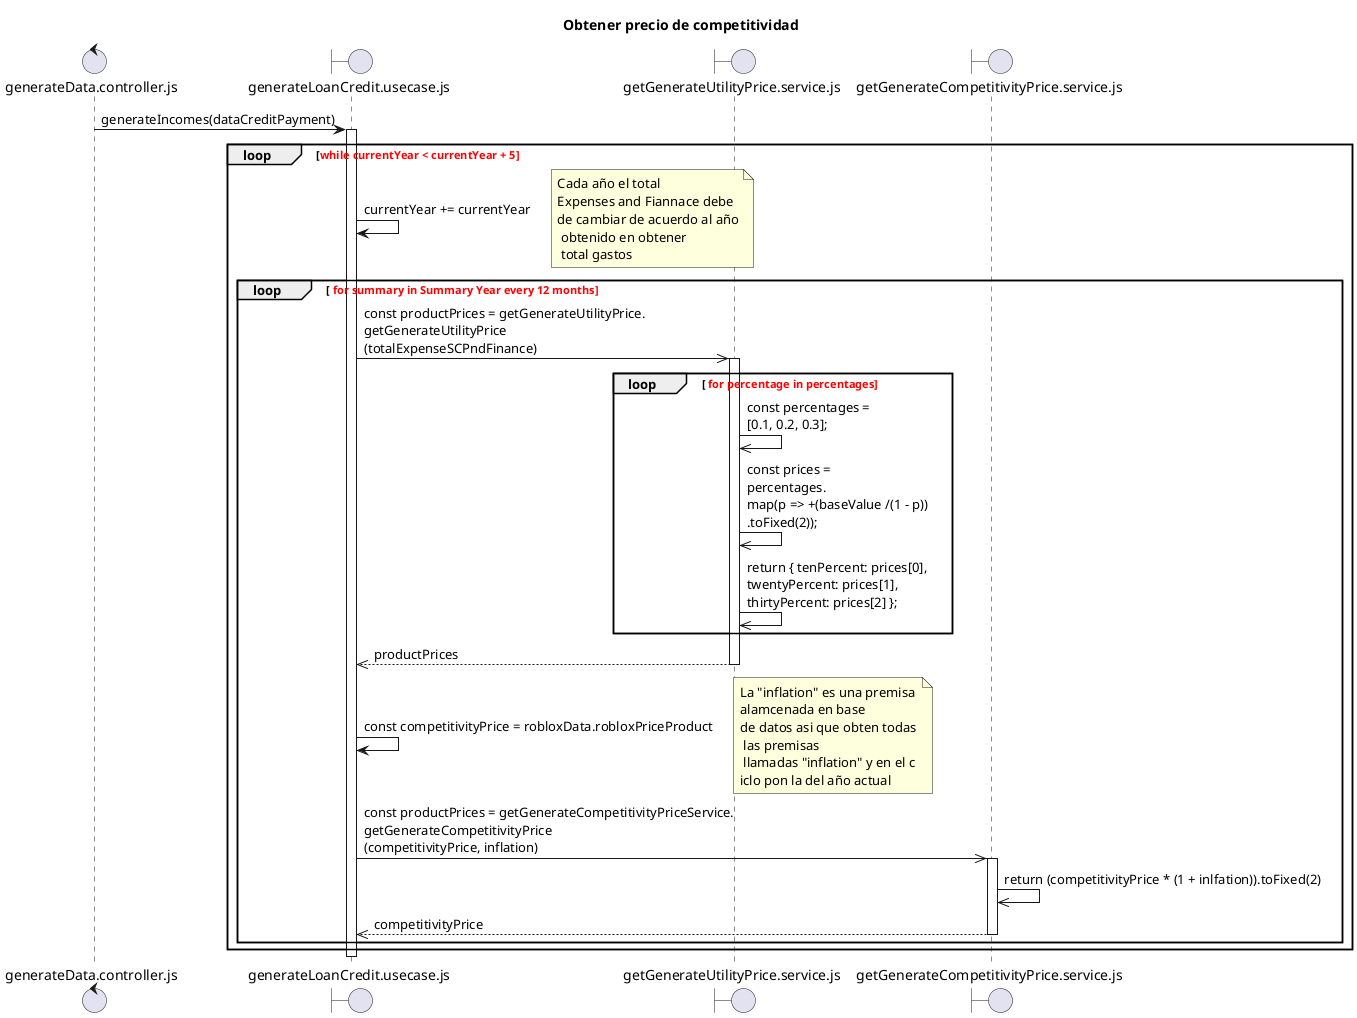 @startuml ObtenerPrecioCompetitividad.plantuml
title "Obtener precio de competitividad"

control "generateData.controller.js" as C
boundary "generateLoanCredit.usecase.js" as UC
boundary "getGenerateUtilityPrice.service.js" as SGUP
boundary "getGenerateCompetitivityPrice.service.js" as SCP


C -> UC: generateIncomes(dataCreditPayment)
activate UC
loop <font color=red>while currentYear < currentYear + 5 
   UC ->UC: currentYear += currentYear
   loop <font color=red> for summary in Summary Year every 12 months
    note right: Cada año el total \nExpenses and Fiannace debe \nde cambiar de acuerdo al año\n obtenido en obtener\n total gastos
       UC ->> SGUP: const productPrices = getGenerateUtilityPrice.\ngetGenerateUtilityPrice\n(totalExpenseSCPndFinance)
        activate SGUP
        loop <font color=red> for percentage in percentages
            SGUP ->> SGUP: const percentages = \n[0.1, 0.2, 0.3];
            SGUP ->> SGUP: const prices = \npercentages.\nmap(p => +(baseValue /(1 - p))\n.toFixed(2));
            SGUP ->> SGUP: return { tenPercent: prices[0], \ntwentyPercent: prices[1], \nthirtyPercent: prices[2] };

        end
        SGUP -->> UC: productPrices
        deactivate SGUP
        UC -> UC: const competitivityPrice = robloxData.robloxPriceProduct
        note right: La "inflation" es una premisa \nalamcenada en base \nde datos asi que obten todas\n las premisas\n llamadas "inflation" y en el c\niclo pon la del año actual
        UC ->> SCP: const productPrices = getGenerateCompetitivityPriceService.\ngetGenerateCompetitivityPrice\n(competitivityPrice, inflation)
        activate SCP
            SCP ->> SCP: return (competitivityPrice * (1 + inlfation)).toFixed(2)
            SCP -->> UC: competitivityPrice
        deactivate SCP
    end
end

        
       
deactivate UC


@enduml